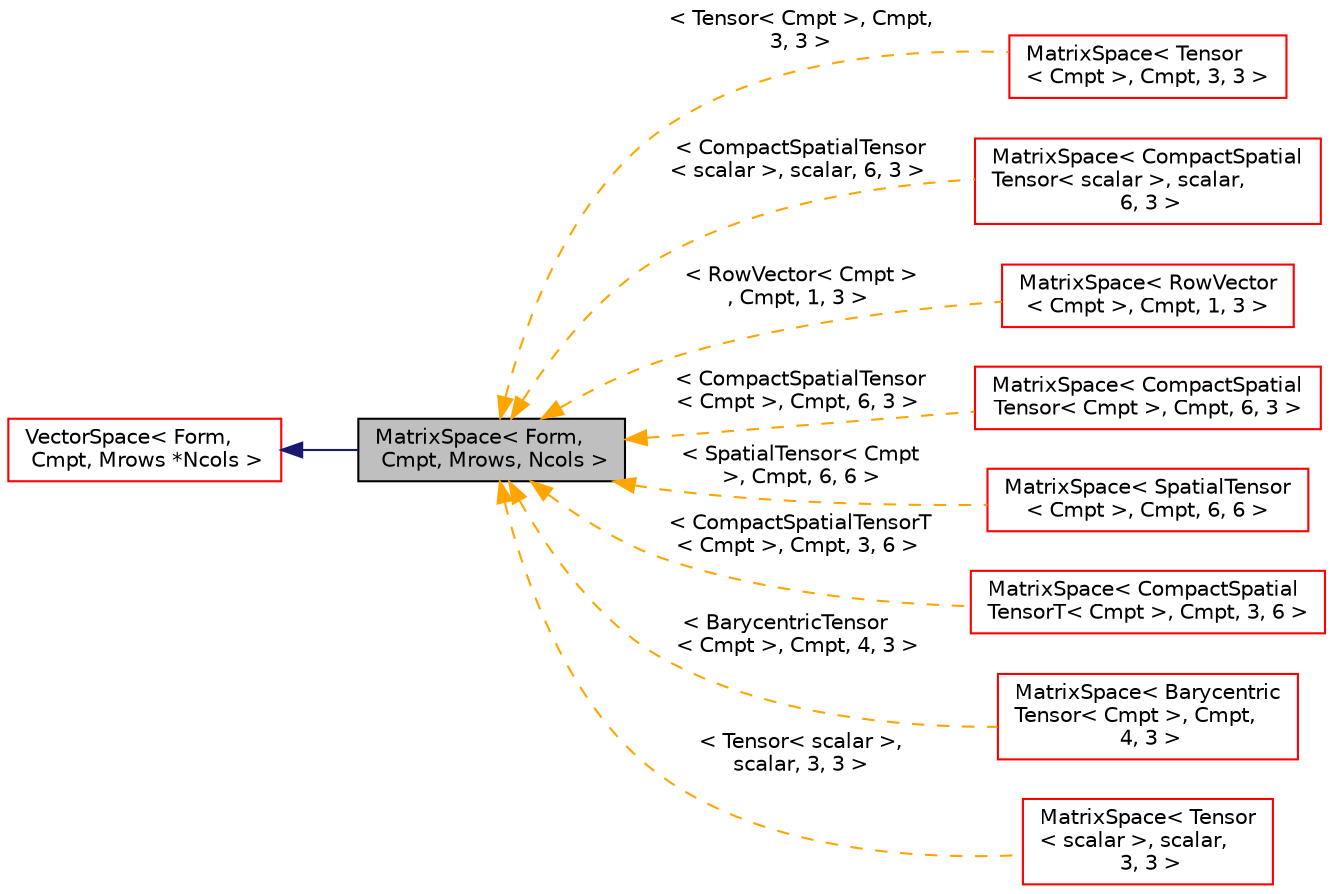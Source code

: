 digraph "MatrixSpace&lt; Form, Cmpt, Mrows, Ncols &gt;"
{
  bgcolor="transparent";
  edge [fontname="Helvetica",fontsize="10",labelfontname="Helvetica",labelfontsize="10"];
  node [fontname="Helvetica",fontsize="10",shape=record];
  rankdir="LR";
  Node1 [label="MatrixSpace\< Form,\l Cmpt, Mrows, Ncols \>",height=0.2,width=0.4,color="black", fillcolor="grey75", style="filled" fontcolor="black"];
  Node2 -> Node1 [dir="back",color="midnightblue",fontsize="10",style="solid",fontname="Helvetica"];
  Node2 [label="VectorSpace\< Form,\l Cmpt, Mrows *Ncols \>",height=0.2,width=0.4,color="red",URL="$classFoam_1_1VectorSpace.html"];
  Node1 -> Node3 [dir="back",color="orange",fontsize="10",style="dashed",label=" \< Tensor\< Cmpt \>, Cmpt,\l 3, 3 \>" ,fontname="Helvetica"];
  Node3 [label="MatrixSpace\< Tensor\l\< Cmpt \>, Cmpt, 3, 3 \>",height=0.2,width=0.4,color="red",URL="$classFoam_1_1MatrixSpace.html"];
  Node1 -> Node4 [dir="back",color="orange",fontsize="10",style="dashed",label=" \< CompactSpatialTensor\l\< scalar \>, scalar, 6, 3 \>" ,fontname="Helvetica"];
  Node4 [label="MatrixSpace\< CompactSpatial\lTensor\< scalar \>, scalar,\l 6, 3 \>",height=0.2,width=0.4,color="red",URL="$classFoam_1_1MatrixSpace.html"];
  Node1 -> Node5 [dir="back",color="orange",fontsize="10",style="dashed",label=" \< RowVector\< Cmpt \>\l, Cmpt, 1, 3 \>" ,fontname="Helvetica"];
  Node5 [label="MatrixSpace\< RowVector\l\< Cmpt \>, Cmpt, 1, 3 \>",height=0.2,width=0.4,color="red",URL="$classFoam_1_1MatrixSpace.html"];
  Node1 -> Node6 [dir="back",color="orange",fontsize="10",style="dashed",label=" \< CompactSpatialTensor\l\< Cmpt \>, Cmpt, 6, 3 \>" ,fontname="Helvetica"];
  Node6 [label="MatrixSpace\< CompactSpatial\lTensor\< Cmpt \>, Cmpt, 6, 3 \>",height=0.2,width=0.4,color="red",URL="$classFoam_1_1MatrixSpace.html"];
  Node1 -> Node7 [dir="back",color="orange",fontsize="10",style="dashed",label=" \< SpatialTensor\< Cmpt\l \>, Cmpt, 6, 6 \>" ,fontname="Helvetica"];
  Node7 [label="MatrixSpace\< SpatialTensor\l\< Cmpt \>, Cmpt, 6, 6 \>",height=0.2,width=0.4,color="red",URL="$classFoam_1_1MatrixSpace.html"];
  Node1 -> Node8 [dir="back",color="orange",fontsize="10",style="dashed",label=" \< CompactSpatialTensorT\l\< Cmpt \>, Cmpt, 3, 6 \>" ,fontname="Helvetica"];
  Node8 [label="MatrixSpace\< CompactSpatial\lTensorT\< Cmpt \>, Cmpt, 3, 6 \>",height=0.2,width=0.4,color="red",URL="$classFoam_1_1MatrixSpace.html"];
  Node1 -> Node9 [dir="back",color="orange",fontsize="10",style="dashed",label=" \< BarycentricTensor\l\< Cmpt \>, Cmpt, 4, 3 \>" ,fontname="Helvetica"];
  Node9 [label="MatrixSpace\< Barycentric\lTensor\< Cmpt \>, Cmpt,\l 4, 3 \>",height=0.2,width=0.4,color="red",URL="$classFoam_1_1MatrixSpace.html"];
  Node1 -> Node10 [dir="back",color="orange",fontsize="10",style="dashed",label=" \< Tensor\< scalar \>,\l scalar, 3, 3 \>" ,fontname="Helvetica"];
  Node10 [label="MatrixSpace\< Tensor\l\< scalar \>, scalar,\l 3, 3 \>",height=0.2,width=0.4,color="red",URL="$classFoam_1_1MatrixSpace.html"];
}
